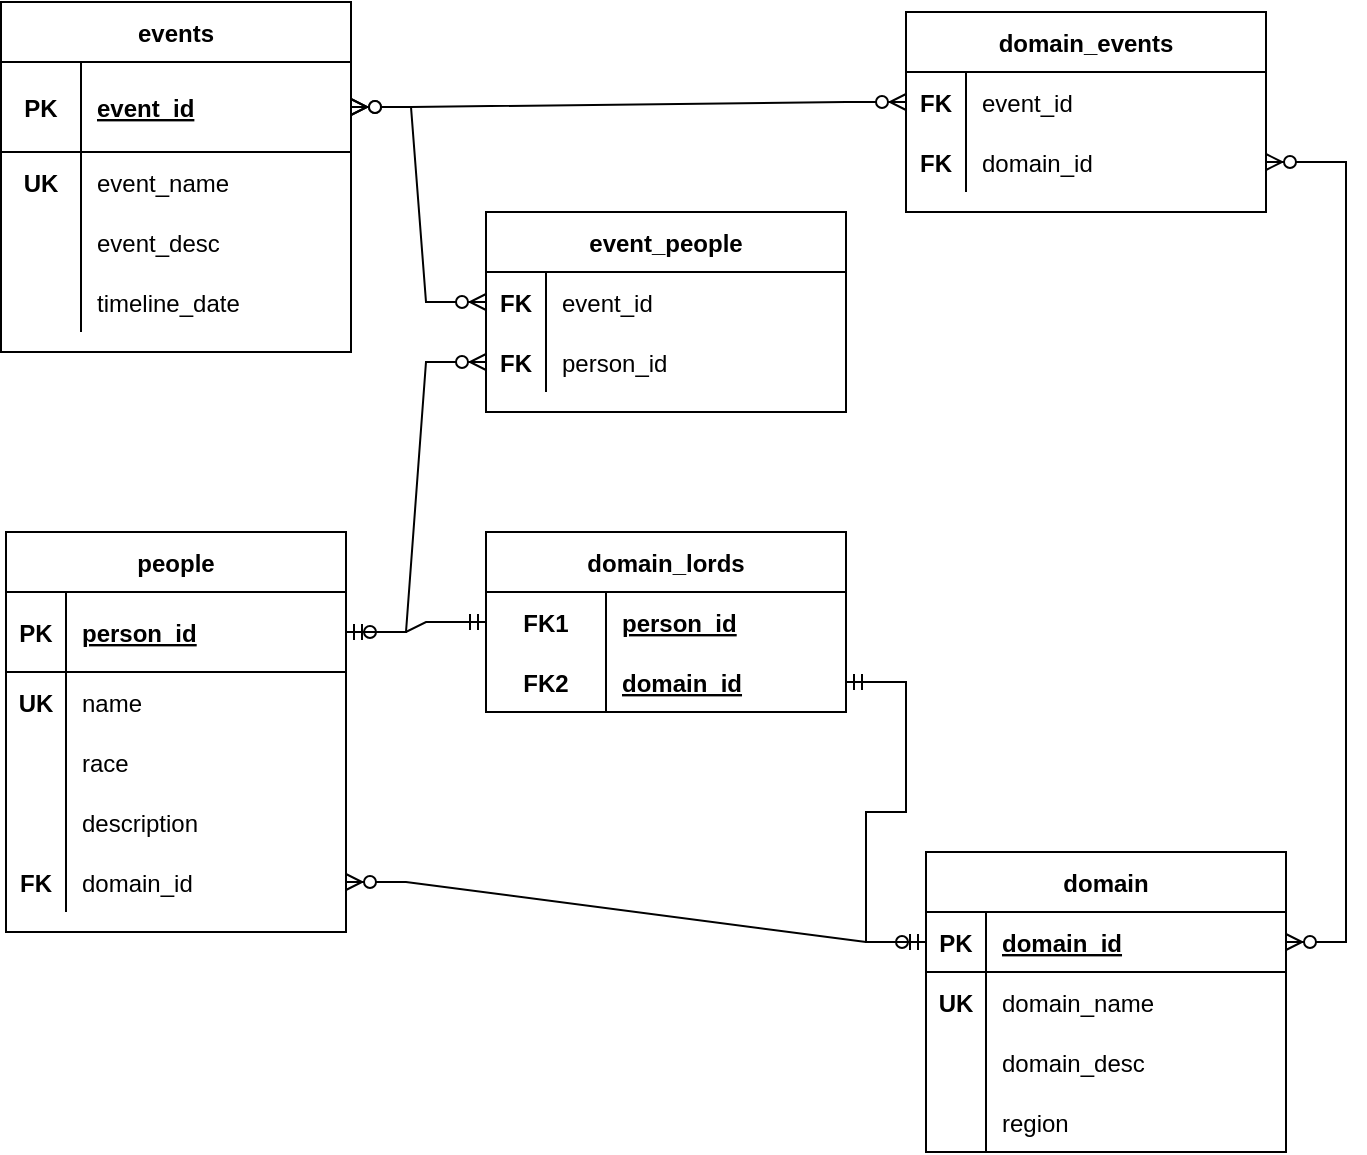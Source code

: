 <mxfile version="19.0.1" type="device"><diagram id="R2lEEEUBdFMjLlhIrx00" name="Page-1"><mxGraphModel dx="1422" dy="697" grid="1" gridSize="10" guides="1" tooltips="1" connect="1" arrows="1" fold="1" page="1" pageScale="1" pageWidth="850" pageHeight="1100" math="0" shadow="0" extFonts="Permanent Marker^https://fonts.googleapis.com/css?family=Permanent+Marker"><root><mxCell id="0"/><mxCell id="1" parent="0"/><mxCell id="cNF_RgxXxC6bCU8enk7l-1" value="people" style="shape=table;startSize=30;container=1;collapsible=1;childLayout=tableLayout;fixedRows=1;rowLines=0;fontStyle=1;align=center;resizeLast=1;" parent="1" vertex="1"><mxGeometry x="130" y="320" width="170" height="200" as="geometry"/></mxCell><mxCell id="cNF_RgxXxC6bCU8enk7l-2" value="" style="shape=tableRow;horizontal=0;startSize=0;swimlaneHead=0;swimlaneBody=0;fillColor=none;collapsible=0;dropTarget=0;points=[[0,0.5],[1,0.5]];portConstraint=eastwest;top=0;left=0;right=0;bottom=1;" parent="cNF_RgxXxC6bCU8enk7l-1" vertex="1"><mxGeometry y="30" width="170" height="40" as="geometry"/></mxCell><mxCell id="cNF_RgxXxC6bCU8enk7l-3" value="PK" style="shape=partialRectangle;connectable=0;fillColor=none;top=0;left=0;bottom=0;right=0;fontStyle=1;overflow=hidden;" parent="cNF_RgxXxC6bCU8enk7l-2" vertex="1"><mxGeometry width="30" height="40" as="geometry"><mxRectangle width="30" height="40" as="alternateBounds"/></mxGeometry></mxCell><mxCell id="cNF_RgxXxC6bCU8enk7l-4" value="person_id" style="shape=partialRectangle;connectable=0;fillColor=none;top=0;left=0;bottom=0;right=0;align=left;spacingLeft=6;fontStyle=5;overflow=hidden;" parent="cNF_RgxXxC6bCU8enk7l-2" vertex="1"><mxGeometry x="30" width="140" height="40" as="geometry"><mxRectangle width="140" height="40" as="alternateBounds"/></mxGeometry></mxCell><mxCell id="cNF_RgxXxC6bCU8enk7l-5" value="" style="shape=tableRow;horizontal=0;startSize=0;swimlaneHead=0;swimlaneBody=0;fillColor=none;collapsible=0;dropTarget=0;points=[[0,0.5],[1,0.5]];portConstraint=eastwest;top=0;left=0;right=0;bottom=0;" parent="cNF_RgxXxC6bCU8enk7l-1" vertex="1"><mxGeometry y="70" width="170" height="30" as="geometry"/></mxCell><mxCell id="cNF_RgxXxC6bCU8enk7l-6" value="UK" style="shape=partialRectangle;connectable=0;fillColor=none;top=0;left=0;bottom=0;right=0;editable=1;overflow=hidden;fontStyle=1" parent="cNF_RgxXxC6bCU8enk7l-5" vertex="1"><mxGeometry width="30" height="30" as="geometry"><mxRectangle width="30" height="30" as="alternateBounds"/></mxGeometry></mxCell><mxCell id="cNF_RgxXxC6bCU8enk7l-7" value="name   " style="shape=partialRectangle;connectable=0;fillColor=none;top=0;left=0;bottom=0;right=0;align=left;spacingLeft=6;overflow=hidden;" parent="cNF_RgxXxC6bCU8enk7l-5" vertex="1"><mxGeometry x="30" width="140" height="30" as="geometry"><mxRectangle width="140" height="30" as="alternateBounds"/></mxGeometry></mxCell><mxCell id="cNF_RgxXxC6bCU8enk7l-8" value="" style="shape=tableRow;horizontal=0;startSize=0;swimlaneHead=0;swimlaneBody=0;fillColor=none;collapsible=0;dropTarget=0;points=[[0,0.5],[1,0.5]];portConstraint=eastwest;top=0;left=0;right=0;bottom=0;" parent="cNF_RgxXxC6bCU8enk7l-1" vertex="1"><mxGeometry y="100" width="170" height="30" as="geometry"/></mxCell><mxCell id="cNF_RgxXxC6bCU8enk7l-9" value="" style="shape=partialRectangle;connectable=0;fillColor=none;top=0;left=0;bottom=0;right=0;editable=1;overflow=hidden;" parent="cNF_RgxXxC6bCU8enk7l-8" vertex="1"><mxGeometry width="30" height="30" as="geometry"><mxRectangle width="30" height="30" as="alternateBounds"/></mxGeometry></mxCell><mxCell id="cNF_RgxXxC6bCU8enk7l-10" value="race" style="shape=partialRectangle;connectable=0;fillColor=none;top=0;left=0;bottom=0;right=0;align=left;spacingLeft=6;overflow=hidden;" parent="cNF_RgxXxC6bCU8enk7l-8" vertex="1"><mxGeometry x="30" width="140" height="30" as="geometry"><mxRectangle width="140" height="30" as="alternateBounds"/></mxGeometry></mxCell><mxCell id="cNF_RgxXxC6bCU8enk7l-11" value="" style="shape=tableRow;horizontal=0;startSize=0;swimlaneHead=0;swimlaneBody=0;fillColor=none;collapsible=0;dropTarget=0;points=[[0,0.5],[1,0.5]];portConstraint=eastwest;top=0;left=0;right=0;bottom=0;" parent="cNF_RgxXxC6bCU8enk7l-1" vertex="1"><mxGeometry y="130" width="170" height="30" as="geometry"/></mxCell><mxCell id="cNF_RgxXxC6bCU8enk7l-12" value="" style="shape=partialRectangle;connectable=0;fillColor=none;top=0;left=0;bottom=0;right=0;editable=1;overflow=hidden;" parent="cNF_RgxXxC6bCU8enk7l-11" vertex="1"><mxGeometry width="30" height="30" as="geometry"><mxRectangle width="30" height="30" as="alternateBounds"/></mxGeometry></mxCell><mxCell id="cNF_RgxXxC6bCU8enk7l-13" value="description" style="shape=partialRectangle;connectable=0;fillColor=none;top=0;left=0;bottom=0;right=0;align=left;spacingLeft=6;overflow=hidden;" parent="cNF_RgxXxC6bCU8enk7l-11" vertex="1"><mxGeometry x="30" width="140" height="30" as="geometry"><mxRectangle width="140" height="30" as="alternateBounds"/></mxGeometry></mxCell><mxCell id="cNF_RgxXxC6bCU8enk7l-71" value="" style="shape=tableRow;horizontal=0;startSize=0;swimlaneHead=0;swimlaneBody=0;fillColor=none;collapsible=0;dropTarget=0;points=[[0,0.5],[1,0.5]];portConstraint=eastwest;top=0;left=0;right=0;bottom=0;" parent="cNF_RgxXxC6bCU8enk7l-1" vertex="1"><mxGeometry y="160" width="170" height="30" as="geometry"/></mxCell><mxCell id="cNF_RgxXxC6bCU8enk7l-72" value="FK" style="shape=partialRectangle;connectable=0;fillColor=none;top=0;left=0;bottom=0;right=0;editable=1;overflow=hidden;fontStyle=1" parent="cNF_RgxXxC6bCU8enk7l-71" vertex="1"><mxGeometry width="30" height="30" as="geometry"><mxRectangle width="30" height="30" as="alternateBounds"/></mxGeometry></mxCell><mxCell id="cNF_RgxXxC6bCU8enk7l-73" value="domain_id" style="shape=partialRectangle;connectable=0;fillColor=none;top=0;left=0;bottom=0;right=0;align=left;spacingLeft=6;overflow=hidden;" parent="cNF_RgxXxC6bCU8enk7l-71" vertex="1"><mxGeometry x="30" width="140" height="30" as="geometry"><mxRectangle width="140" height="30" as="alternateBounds"/></mxGeometry></mxCell><mxCell id="cNF_RgxXxC6bCU8enk7l-14" value="events" style="shape=table;startSize=30;container=1;collapsible=1;childLayout=tableLayout;fixedRows=1;rowLines=0;fontStyle=1;align=center;resizeLast=1;" parent="1" vertex="1"><mxGeometry x="127.5" y="55" width="175" height="175" as="geometry"/></mxCell><mxCell id="cNF_RgxXxC6bCU8enk7l-15" value="" style="shape=tableRow;horizontal=0;startSize=0;swimlaneHead=0;swimlaneBody=0;fillColor=none;collapsible=0;dropTarget=0;points=[[0,0.5],[1,0.5]];portConstraint=eastwest;top=0;left=0;right=0;bottom=1;" parent="cNF_RgxXxC6bCU8enk7l-14" vertex="1"><mxGeometry y="30" width="175" height="45" as="geometry"/></mxCell><mxCell id="cNF_RgxXxC6bCU8enk7l-16" value="PK" style="shape=partialRectangle;connectable=0;fillColor=none;top=0;left=0;bottom=0;right=0;fontStyle=1;overflow=hidden;" parent="cNF_RgxXxC6bCU8enk7l-15" vertex="1"><mxGeometry width="40" height="45" as="geometry"><mxRectangle width="40" height="45" as="alternateBounds"/></mxGeometry></mxCell><mxCell id="cNF_RgxXxC6bCU8enk7l-17" value="event_id" style="shape=partialRectangle;connectable=0;fillColor=none;top=0;left=0;bottom=0;right=0;align=left;spacingLeft=6;fontStyle=5;overflow=hidden;" parent="cNF_RgxXxC6bCU8enk7l-15" vertex="1"><mxGeometry x="40" width="135" height="45" as="geometry"><mxRectangle width="135" height="45" as="alternateBounds"/></mxGeometry></mxCell><mxCell id="idzukpDzTqYG7OSqMiJy-7" value="" style="shape=tableRow;horizontal=0;startSize=0;swimlaneHead=0;swimlaneBody=0;fillColor=none;collapsible=0;dropTarget=0;points=[[0,0.5],[1,0.5]];portConstraint=eastwest;top=0;left=0;right=0;bottom=0;" parent="cNF_RgxXxC6bCU8enk7l-14" vertex="1"><mxGeometry y="75" width="175" height="30" as="geometry"/></mxCell><mxCell id="idzukpDzTqYG7OSqMiJy-8" value="UK" style="shape=partialRectangle;connectable=0;fillColor=none;top=0;left=0;bottom=0;right=0;editable=1;overflow=hidden;fontStyle=1" parent="idzukpDzTqYG7OSqMiJy-7" vertex="1"><mxGeometry width="40" height="30" as="geometry"><mxRectangle width="40" height="30" as="alternateBounds"/></mxGeometry></mxCell><mxCell id="idzukpDzTqYG7OSqMiJy-9" value="event_name" style="shape=partialRectangle;connectable=0;fillColor=none;top=0;left=0;bottom=0;right=0;align=left;spacingLeft=6;overflow=hidden;" parent="idzukpDzTqYG7OSqMiJy-7" vertex="1"><mxGeometry x="40" width="135" height="30" as="geometry"><mxRectangle width="135" height="30" as="alternateBounds"/></mxGeometry></mxCell><mxCell id="cNF_RgxXxC6bCU8enk7l-18" value="" style="shape=tableRow;horizontal=0;startSize=0;swimlaneHead=0;swimlaneBody=0;fillColor=none;collapsible=0;dropTarget=0;points=[[0,0.5],[1,0.5]];portConstraint=eastwest;top=0;left=0;right=0;bottom=0;" parent="cNF_RgxXxC6bCU8enk7l-14" vertex="1"><mxGeometry y="105" width="175" height="30" as="geometry"/></mxCell><mxCell id="cNF_RgxXxC6bCU8enk7l-19" value="" style="shape=partialRectangle;connectable=0;fillColor=none;top=0;left=0;bottom=0;right=0;editable=1;overflow=hidden;" parent="cNF_RgxXxC6bCU8enk7l-18" vertex="1"><mxGeometry width="40" height="30" as="geometry"><mxRectangle width="40" height="30" as="alternateBounds"/></mxGeometry></mxCell><mxCell id="cNF_RgxXxC6bCU8enk7l-20" value="event_desc" style="shape=partialRectangle;connectable=0;fillColor=none;top=0;left=0;bottom=0;right=0;align=left;spacingLeft=6;overflow=hidden;" parent="cNF_RgxXxC6bCU8enk7l-18" vertex="1"><mxGeometry x="40" width="135" height="30" as="geometry"><mxRectangle width="135" height="30" as="alternateBounds"/></mxGeometry></mxCell><mxCell id="cNF_RgxXxC6bCU8enk7l-21" value="" style="shape=tableRow;horizontal=0;startSize=0;swimlaneHead=0;swimlaneBody=0;fillColor=none;collapsible=0;dropTarget=0;points=[[0,0.5],[1,0.5]];portConstraint=eastwest;top=0;left=0;right=0;bottom=0;" parent="cNF_RgxXxC6bCU8enk7l-14" vertex="1"><mxGeometry y="135" width="175" height="30" as="geometry"/></mxCell><mxCell id="cNF_RgxXxC6bCU8enk7l-22" value="" style="shape=partialRectangle;connectable=0;fillColor=none;top=0;left=0;bottom=0;right=0;editable=1;overflow=hidden;" parent="cNF_RgxXxC6bCU8enk7l-21" vertex="1"><mxGeometry width="40" height="30" as="geometry"><mxRectangle width="40" height="30" as="alternateBounds"/></mxGeometry></mxCell><mxCell id="cNF_RgxXxC6bCU8enk7l-23" value="timeline_date" style="shape=partialRectangle;connectable=0;fillColor=none;top=0;left=0;bottom=0;right=0;align=left;spacingLeft=6;overflow=hidden;" parent="cNF_RgxXxC6bCU8enk7l-21" vertex="1"><mxGeometry x="40" width="135" height="30" as="geometry"><mxRectangle width="135" height="30" as="alternateBounds"/></mxGeometry></mxCell><mxCell id="cNF_RgxXxC6bCU8enk7l-27" value="domain" style="shape=table;startSize=30;container=1;collapsible=1;childLayout=tableLayout;fixedRows=1;rowLines=0;fontStyle=1;align=center;resizeLast=1;" parent="1" vertex="1"><mxGeometry x="590" y="480" width="180" height="150" as="geometry"/></mxCell><mxCell id="cNF_RgxXxC6bCU8enk7l-28" value="" style="shape=tableRow;horizontal=0;startSize=0;swimlaneHead=0;swimlaneBody=0;fillColor=none;collapsible=0;dropTarget=0;points=[[0,0.5],[1,0.5]];portConstraint=eastwest;top=0;left=0;right=0;bottom=1;" parent="cNF_RgxXxC6bCU8enk7l-27" vertex="1"><mxGeometry y="30" width="180" height="30" as="geometry"/></mxCell><mxCell id="cNF_RgxXxC6bCU8enk7l-29" value="PK" style="shape=partialRectangle;connectable=0;fillColor=none;top=0;left=0;bottom=0;right=0;fontStyle=1;overflow=hidden;" parent="cNF_RgxXxC6bCU8enk7l-28" vertex="1"><mxGeometry width="30" height="30" as="geometry"><mxRectangle width="30" height="30" as="alternateBounds"/></mxGeometry></mxCell><mxCell id="cNF_RgxXxC6bCU8enk7l-30" value="domain_id" style="shape=partialRectangle;connectable=0;fillColor=none;top=0;left=0;bottom=0;right=0;align=left;spacingLeft=6;fontStyle=5;overflow=hidden;" parent="cNF_RgxXxC6bCU8enk7l-28" vertex="1"><mxGeometry x="30" width="150" height="30" as="geometry"><mxRectangle width="150" height="30" as="alternateBounds"/></mxGeometry></mxCell><mxCell id="cNF_RgxXxC6bCU8enk7l-31" value="" style="shape=tableRow;horizontal=0;startSize=0;swimlaneHead=0;swimlaneBody=0;fillColor=none;collapsible=0;dropTarget=0;points=[[0,0.5],[1,0.5]];portConstraint=eastwest;top=0;left=0;right=0;bottom=0;" parent="cNF_RgxXxC6bCU8enk7l-27" vertex="1"><mxGeometry y="60" width="180" height="30" as="geometry"/></mxCell><mxCell id="cNF_RgxXxC6bCU8enk7l-32" value="UK" style="shape=partialRectangle;connectable=0;fillColor=none;top=0;left=0;bottom=0;right=0;editable=1;overflow=hidden;fontStyle=1" parent="cNF_RgxXxC6bCU8enk7l-31" vertex="1"><mxGeometry width="30" height="30" as="geometry"><mxRectangle width="30" height="30" as="alternateBounds"/></mxGeometry></mxCell><mxCell id="cNF_RgxXxC6bCU8enk7l-33" value="domain_name" style="shape=partialRectangle;connectable=0;fillColor=none;top=0;left=0;bottom=0;right=0;align=left;spacingLeft=6;overflow=hidden;" parent="cNF_RgxXxC6bCU8enk7l-31" vertex="1"><mxGeometry x="30" width="150" height="30" as="geometry"><mxRectangle width="150" height="30" as="alternateBounds"/></mxGeometry></mxCell><mxCell id="idzukpDzTqYG7OSqMiJy-4" value="" style="shape=tableRow;horizontal=0;startSize=0;swimlaneHead=0;swimlaneBody=0;fillColor=none;collapsible=0;dropTarget=0;points=[[0,0.5],[1,0.5]];portConstraint=eastwest;top=0;left=0;right=0;bottom=0;" parent="cNF_RgxXxC6bCU8enk7l-27" vertex="1"><mxGeometry y="90" width="180" height="30" as="geometry"/></mxCell><mxCell id="idzukpDzTqYG7OSqMiJy-5" value="" style="shape=partialRectangle;connectable=0;fillColor=none;top=0;left=0;bottom=0;right=0;editable=1;overflow=hidden;" parent="idzukpDzTqYG7OSqMiJy-4" vertex="1"><mxGeometry width="30" height="30" as="geometry"><mxRectangle width="30" height="30" as="alternateBounds"/></mxGeometry></mxCell><mxCell id="idzukpDzTqYG7OSqMiJy-6" value="domain_desc" style="shape=partialRectangle;connectable=0;fillColor=none;top=0;left=0;bottom=0;right=0;align=left;spacingLeft=6;overflow=hidden;" parent="idzukpDzTqYG7OSqMiJy-4" vertex="1"><mxGeometry x="30" width="150" height="30" as="geometry"><mxRectangle width="150" height="30" as="alternateBounds"/></mxGeometry></mxCell><mxCell id="cNF_RgxXxC6bCU8enk7l-34" value="" style="shape=tableRow;horizontal=0;startSize=0;swimlaneHead=0;swimlaneBody=0;fillColor=none;collapsible=0;dropTarget=0;points=[[0,0.5],[1,0.5]];portConstraint=eastwest;top=0;left=0;right=0;bottom=0;" parent="cNF_RgxXxC6bCU8enk7l-27" vertex="1"><mxGeometry y="120" width="180" height="30" as="geometry"/></mxCell><mxCell id="cNF_RgxXxC6bCU8enk7l-35" value="" style="shape=partialRectangle;connectable=0;fillColor=none;top=0;left=0;bottom=0;right=0;editable=1;overflow=hidden;" parent="cNF_RgxXxC6bCU8enk7l-34" vertex="1"><mxGeometry width="30" height="30" as="geometry"><mxRectangle width="30" height="30" as="alternateBounds"/></mxGeometry></mxCell><mxCell id="cNF_RgxXxC6bCU8enk7l-36" value="region" style="shape=partialRectangle;connectable=0;fillColor=none;top=0;left=0;bottom=0;right=0;align=left;spacingLeft=6;overflow=hidden;" parent="cNF_RgxXxC6bCU8enk7l-34" vertex="1"><mxGeometry x="30" width="150" height="30" as="geometry"><mxRectangle width="150" height="30" as="alternateBounds"/></mxGeometry></mxCell><mxCell id="cNF_RgxXxC6bCU8enk7l-64" value="" style="edgeStyle=entityRelationEdgeStyle;fontSize=12;html=1;endArrow=ERzeroToMany;endFill=1;startArrow=ERzeroToMany;rounded=0;" parent="1" source="cNF_RgxXxC6bCU8enk7l-28" target="cNF_RgxXxC6bCU8enk7l-91" edge="1"><mxGeometry width="100" height="100" relative="1" as="geometry"><mxPoint x="410" y="440" as="sourcePoint"/><mxPoint x="510" y="340" as="targetPoint"/></mxGeometry></mxCell><mxCell id="cNF_RgxXxC6bCU8enk7l-65" value="" style="edgeStyle=entityRelationEdgeStyle;fontSize=12;html=1;endArrow=ERzeroToMany;startArrow=ERzeroToOne;rounded=0;" parent="1" source="cNF_RgxXxC6bCU8enk7l-2" target="cNF_RgxXxC6bCU8enk7l-106" edge="1"><mxGeometry width="100" height="100" relative="1" as="geometry"><mxPoint x="250" y="310" as="sourcePoint"/><mxPoint x="360" y="190" as="targetPoint"/></mxGeometry></mxCell><mxCell id="cNF_RgxXxC6bCU8enk7l-84" value="domain_events" style="shape=table;startSize=30;container=1;collapsible=1;childLayout=tableLayout;fixedRows=1;rowLines=0;fontStyle=1;align=center;resizeLast=1;" parent="1" vertex="1"><mxGeometry x="580" y="60" width="180" height="100" as="geometry"/></mxCell><mxCell id="cNF_RgxXxC6bCU8enk7l-88" value="" style="shape=tableRow;horizontal=0;startSize=0;swimlaneHead=0;swimlaneBody=0;fillColor=none;collapsible=0;dropTarget=0;points=[[0,0.5],[1,0.5]];portConstraint=eastwest;top=0;left=0;right=0;bottom=0;" parent="cNF_RgxXxC6bCU8enk7l-84" vertex="1"><mxGeometry y="30" width="180" height="30" as="geometry"/></mxCell><mxCell id="cNF_RgxXxC6bCU8enk7l-89" value="FK" style="shape=partialRectangle;connectable=0;fillColor=none;top=0;left=0;bottom=0;right=0;editable=1;overflow=hidden;fontStyle=1" parent="cNF_RgxXxC6bCU8enk7l-88" vertex="1"><mxGeometry width="30" height="30" as="geometry"><mxRectangle width="30" height="30" as="alternateBounds"/></mxGeometry></mxCell><mxCell id="cNF_RgxXxC6bCU8enk7l-90" value="event_id" style="shape=partialRectangle;connectable=0;fillColor=none;top=0;left=0;bottom=0;right=0;align=left;spacingLeft=6;overflow=hidden;" parent="cNF_RgxXxC6bCU8enk7l-88" vertex="1"><mxGeometry x="30" width="150" height="30" as="geometry"><mxRectangle width="150" height="30" as="alternateBounds"/></mxGeometry></mxCell><mxCell id="cNF_RgxXxC6bCU8enk7l-91" value="" style="shape=tableRow;horizontal=0;startSize=0;swimlaneHead=0;swimlaneBody=0;fillColor=none;collapsible=0;dropTarget=0;points=[[0,0.5],[1,0.5]];portConstraint=eastwest;top=0;left=0;right=0;bottom=0;" parent="cNF_RgxXxC6bCU8enk7l-84" vertex="1"><mxGeometry y="60" width="180" height="30" as="geometry"/></mxCell><mxCell id="cNF_RgxXxC6bCU8enk7l-92" value="FK" style="shape=partialRectangle;connectable=0;fillColor=none;top=0;left=0;bottom=0;right=0;editable=1;overflow=hidden;fontStyle=1" parent="cNF_RgxXxC6bCU8enk7l-91" vertex="1"><mxGeometry width="30" height="30" as="geometry"><mxRectangle width="30" height="30" as="alternateBounds"/></mxGeometry></mxCell><mxCell id="cNF_RgxXxC6bCU8enk7l-93" value="domain_id" style="shape=partialRectangle;connectable=0;fillColor=none;top=0;left=0;bottom=0;right=0;align=left;spacingLeft=6;overflow=hidden;" parent="cNF_RgxXxC6bCU8enk7l-91" vertex="1"><mxGeometry x="30" width="150" height="30" as="geometry"><mxRectangle width="150" height="30" as="alternateBounds"/></mxGeometry></mxCell><mxCell id="cNF_RgxXxC6bCU8enk7l-99" value="event_people" style="shape=table;startSize=30;container=1;collapsible=1;childLayout=tableLayout;fixedRows=1;rowLines=0;fontStyle=1;align=center;resizeLast=1;" parent="1" vertex="1"><mxGeometry x="370" y="160" width="180" height="100" as="geometry"/></mxCell><mxCell id="cNF_RgxXxC6bCU8enk7l-103" value="" style="shape=tableRow;horizontal=0;startSize=0;swimlaneHead=0;swimlaneBody=0;fillColor=none;collapsible=0;dropTarget=0;points=[[0,0.5],[1,0.5]];portConstraint=eastwest;top=0;left=0;right=0;bottom=0;" parent="cNF_RgxXxC6bCU8enk7l-99" vertex="1"><mxGeometry y="30" width="180" height="30" as="geometry"/></mxCell><mxCell id="cNF_RgxXxC6bCU8enk7l-104" value="FK" style="shape=partialRectangle;connectable=0;fillColor=none;top=0;left=0;bottom=0;right=0;editable=1;overflow=hidden;fontStyle=1" parent="cNF_RgxXxC6bCU8enk7l-103" vertex="1"><mxGeometry width="30" height="30" as="geometry"><mxRectangle width="30" height="30" as="alternateBounds"/></mxGeometry></mxCell><mxCell id="cNF_RgxXxC6bCU8enk7l-105" value="event_id" style="shape=partialRectangle;connectable=0;fillColor=none;top=0;left=0;bottom=0;right=0;align=left;spacingLeft=6;overflow=hidden;" parent="cNF_RgxXxC6bCU8enk7l-103" vertex="1"><mxGeometry x="30" width="150" height="30" as="geometry"><mxRectangle width="150" height="30" as="alternateBounds"/></mxGeometry></mxCell><mxCell id="cNF_RgxXxC6bCU8enk7l-106" value="" style="shape=tableRow;horizontal=0;startSize=0;swimlaneHead=0;swimlaneBody=0;fillColor=none;collapsible=0;dropTarget=0;points=[[0,0.5],[1,0.5]];portConstraint=eastwest;top=0;left=0;right=0;bottom=0;fontStyle=1" parent="cNF_RgxXxC6bCU8enk7l-99" vertex="1"><mxGeometry y="60" width="180" height="30" as="geometry"/></mxCell><mxCell id="cNF_RgxXxC6bCU8enk7l-107" value="FK" style="shape=partialRectangle;connectable=0;fillColor=none;top=0;left=0;bottom=0;right=0;editable=1;overflow=hidden;fontStyle=1" parent="cNF_RgxXxC6bCU8enk7l-106" vertex="1"><mxGeometry width="30" height="30" as="geometry"><mxRectangle width="30" height="30" as="alternateBounds"/></mxGeometry></mxCell><mxCell id="cNF_RgxXxC6bCU8enk7l-108" value="person_id" style="shape=partialRectangle;connectable=0;fillColor=none;top=0;left=0;bottom=0;right=0;align=left;spacingLeft=6;overflow=hidden;" parent="cNF_RgxXxC6bCU8enk7l-106" vertex="1"><mxGeometry x="30" width="150" height="30" as="geometry"><mxRectangle width="150" height="30" as="alternateBounds"/></mxGeometry></mxCell><mxCell id="cNF_RgxXxC6bCU8enk7l-122" value="" style="edgeStyle=entityRelationEdgeStyle;fontSize=12;html=1;endArrow=ERzeroToMany;endFill=1;startArrow=ERzeroToMany;rounded=0;" parent="1" source="cNF_RgxXxC6bCU8enk7l-15" target="cNF_RgxXxC6bCU8enk7l-88" edge="1"><mxGeometry width="100" height="100" relative="1" as="geometry"><mxPoint x="680" y="515" as="sourcePoint"/><mxPoint x="800" y="155" as="targetPoint"/></mxGeometry></mxCell><mxCell id="cNF_RgxXxC6bCU8enk7l-124" value="" style="edgeStyle=entityRelationEdgeStyle;fontSize=12;html=1;endArrow=ERzeroToMany;endFill=1;startArrow=ERzeroToMany;rounded=0;" parent="1" source="cNF_RgxXxC6bCU8enk7l-15" target="cNF_RgxXxC6bCU8enk7l-103" edge="1"><mxGeometry width="100" height="100" relative="1" as="geometry"><mxPoint x="390" y="60" as="sourcePoint"/><mxPoint x="630" y="135" as="targetPoint"/></mxGeometry></mxCell><mxCell id="cNF_RgxXxC6bCU8enk7l-125" value="" style="edgeStyle=entityRelationEdgeStyle;fontSize=12;html=1;endArrow=ERzeroToMany;startArrow=ERzeroToOne;rounded=0;" parent="1" source="cNF_RgxXxC6bCU8enk7l-28" target="cNF_RgxXxC6bCU8enk7l-71" edge="1"><mxGeometry width="100" height="100" relative="1" as="geometry"><mxPoint x="450" y="640" as="sourcePoint"/><mxPoint x="550" y="540" as="targetPoint"/></mxGeometry></mxCell><mxCell id="nVbP-RuzMRZvL5OlmYO--1" value="domain_lords" style="shape=table;startSize=30;container=1;collapsible=1;childLayout=tableLayout;fixedRows=1;rowLines=0;fontStyle=1;align=center;resizeLast=1;" parent="1" vertex="1"><mxGeometry x="370" y="320" width="180" height="90" as="geometry"/></mxCell><mxCell id="nVbP-RuzMRZvL5OlmYO--2" value="" style="shape=tableRow;horizontal=0;startSize=0;swimlaneHead=0;swimlaneBody=0;fillColor=none;collapsible=0;dropTarget=0;points=[[0,0.5],[1,0.5]];portConstraint=eastwest;top=0;left=0;right=0;bottom=0;" parent="nVbP-RuzMRZvL5OlmYO--1" vertex="1"><mxGeometry y="30" width="180" height="30" as="geometry"/></mxCell><mxCell id="nVbP-RuzMRZvL5OlmYO--3" value="FK1" style="shape=partialRectangle;connectable=0;fillColor=none;top=0;left=0;bottom=0;right=0;fontStyle=1;overflow=hidden;" parent="nVbP-RuzMRZvL5OlmYO--2" vertex="1"><mxGeometry width="60" height="30" as="geometry"><mxRectangle width="60" height="30" as="alternateBounds"/></mxGeometry></mxCell><mxCell id="nVbP-RuzMRZvL5OlmYO--4" value="person_id" style="shape=partialRectangle;connectable=0;fillColor=none;top=0;left=0;bottom=0;right=0;align=left;spacingLeft=6;fontStyle=5;overflow=hidden;" parent="nVbP-RuzMRZvL5OlmYO--2" vertex="1"><mxGeometry x="60" width="120" height="30" as="geometry"><mxRectangle width="120" height="30" as="alternateBounds"/></mxGeometry></mxCell><mxCell id="nVbP-RuzMRZvL5OlmYO--5" value="" style="shape=tableRow;horizontal=0;startSize=0;swimlaneHead=0;swimlaneBody=0;fillColor=none;collapsible=0;dropTarget=0;points=[[0,0.5],[1,0.5]];portConstraint=eastwest;top=0;left=0;right=0;bottom=1;" parent="nVbP-RuzMRZvL5OlmYO--1" vertex="1"><mxGeometry y="60" width="180" height="30" as="geometry"/></mxCell><mxCell id="nVbP-RuzMRZvL5OlmYO--6" value="FK2" style="shape=partialRectangle;connectable=0;fillColor=none;top=0;left=0;bottom=0;right=0;fontStyle=1;overflow=hidden;" parent="nVbP-RuzMRZvL5OlmYO--5" vertex="1"><mxGeometry width="60" height="30" as="geometry"><mxRectangle width="60" height="30" as="alternateBounds"/></mxGeometry></mxCell><mxCell id="nVbP-RuzMRZvL5OlmYO--7" value="domain_id" style="shape=partialRectangle;connectable=0;fillColor=none;top=0;left=0;bottom=0;right=0;align=left;spacingLeft=6;fontStyle=5;overflow=hidden;" parent="nVbP-RuzMRZvL5OlmYO--5" vertex="1"><mxGeometry x="60" width="120" height="30" as="geometry"><mxRectangle width="120" height="30" as="alternateBounds"/></mxGeometry></mxCell><mxCell id="nVbP-RuzMRZvL5OlmYO--15" value="" style="edgeStyle=entityRelationEdgeStyle;fontSize=12;html=1;endArrow=ERmandOne;startArrow=ERmandOne;rounded=0;" parent="1" source="cNF_RgxXxC6bCU8enk7l-2" target="nVbP-RuzMRZvL5OlmYO--2" edge="1"><mxGeometry width="100" height="100" relative="1" as="geometry"><mxPoint x="80" y="370" as="sourcePoint"/><mxPoint x="140" y="680" as="targetPoint"/></mxGeometry></mxCell><mxCell id="nVbP-RuzMRZvL5OlmYO--16" value="" style="edgeStyle=entityRelationEdgeStyle;fontSize=12;html=1;endArrow=ERmandOne;startArrow=ERmandOne;rounded=0;" parent="1" source="nVbP-RuzMRZvL5OlmYO--5" target="cNF_RgxXxC6bCU8enk7l-28" edge="1"><mxGeometry width="100" height="100" relative="1" as="geometry"><mxPoint x="570" y="400" as="sourcePoint"/><mxPoint x="640" y="480" as="targetPoint"/></mxGeometry></mxCell></root></mxGraphModel></diagram></mxfile>
